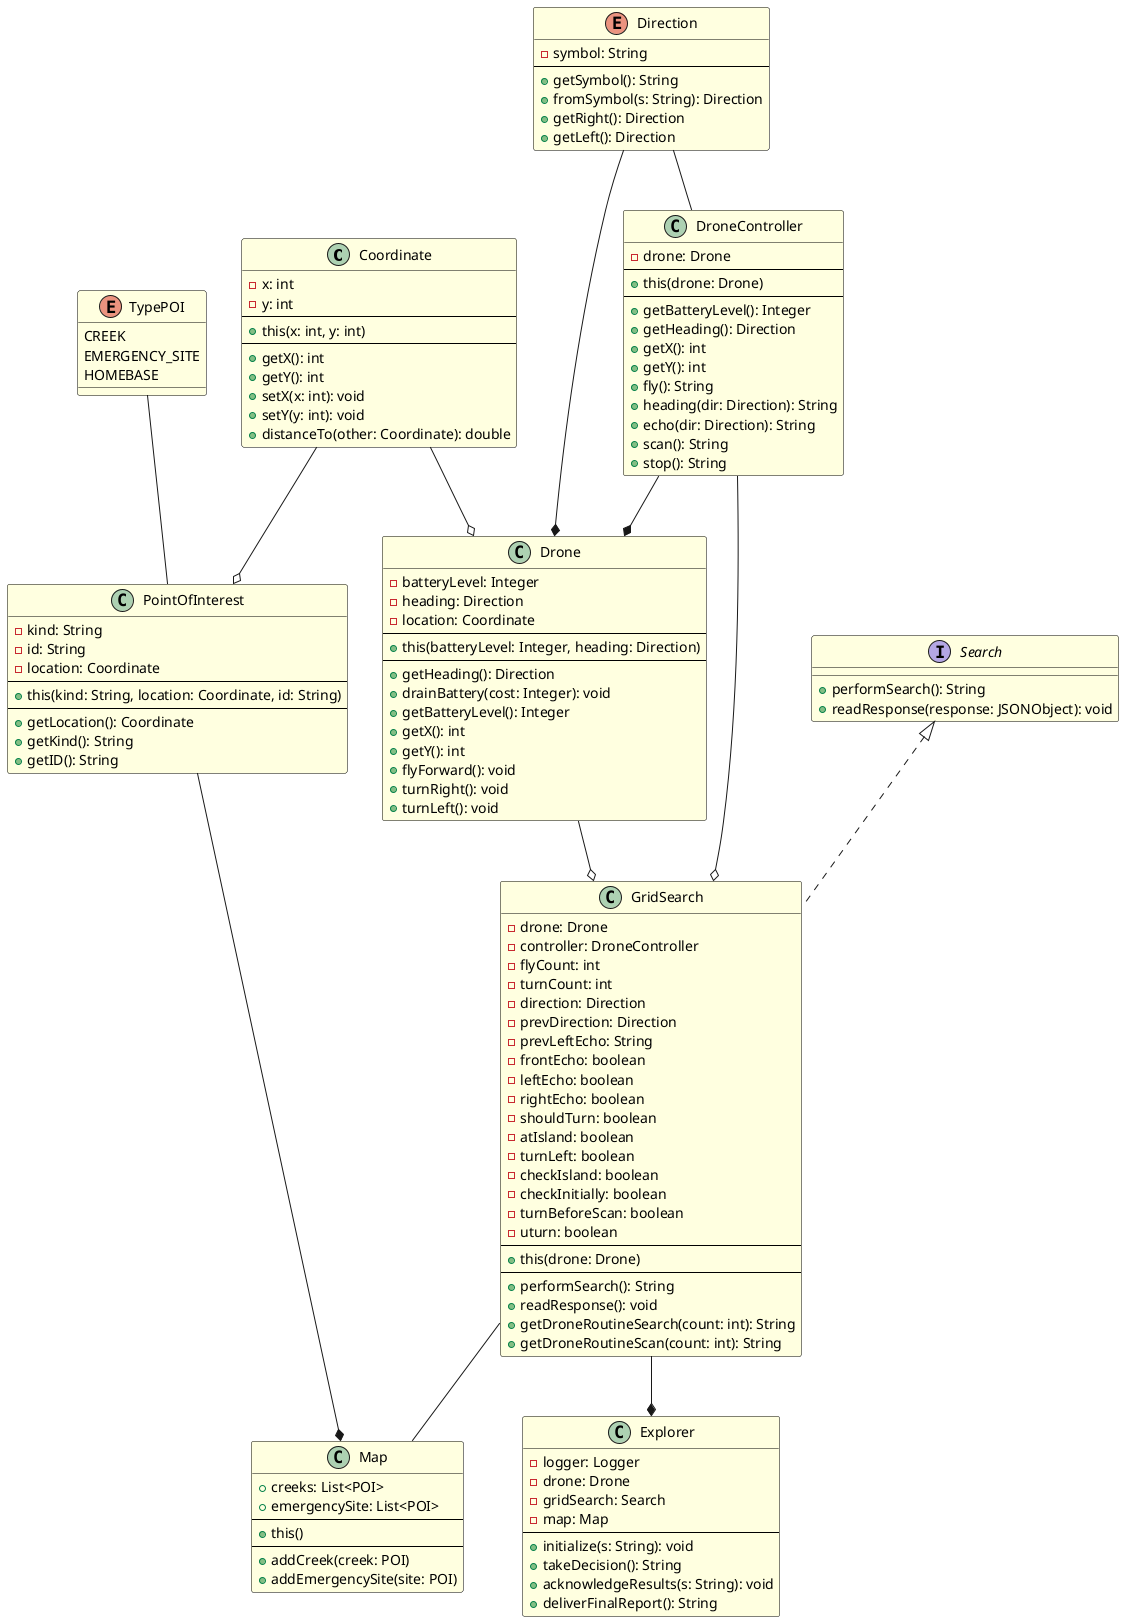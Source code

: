 @startuml A2

!define MyTheme
skinparam class {
    BackgroundColor #LightYellow
    BorderColor #000000
    FontColor #000000
}

skinparam stereotypeCBackgroundColor #LightYellow
skinparam stereotypeCBorderColor #000000
skinparam stereotypeCFontColor #000000

class Coordinate {
    - x: int
    - y: int
    --
    + this(x: int, y: int)
    --
    + getX(): int
    + getY(): int
    + setX(x: int): void
    + setY(y: int): void
    + distanceTo(other: Coordinate): double
}

enum Direction {
  - symbol: String
  --
  + getSymbol(): String
  + fromSymbol(s: String): Direction
  + getRight(): Direction
  + getLeft(): Direction
}

class Drone {
  - batteryLevel: Integer
  - heading: Direction
  - location: Coordinate
  --
  + this(batteryLevel: Integer, heading: Direction)
  --
  + getHeading(): Direction
  + drainBattery(cost: Integer): void
  + getBatteryLevel(): Integer
  + getX(): int
  + getY(): int
  + flyForward(): void
  + turnRight(): void
  + turnLeft(): void
}

class DroneController {
  - drone: Drone
  --
  + this(drone: Drone)
  --
  + getBatteryLevel(): Integer
  + getHeading(): Direction
  + getX(): int
  + getY(): int
  + fly(): String
  + heading(dir: Direction): String
  + echo(dir: Direction): String
  + scan(): String
  + stop(): String
}

class Map {
    + creeks: List<POI>
    + emergencySite: List<POI>
    --
    + this()
    --
    + addCreek(creek: POI)
    + addEmergencySite(site: POI)
}

enum TypePOI {
  CREEK
  EMERGENCY_SITE
  HOMEBASE
}

class PointOfInterest {
  - kind: String
  - id: String
  - location: Coordinate
  --
    + this(kind: String, location: Coordinate, id: String)
  --
    + getLocation(): Coordinate
    + getKind(): String
    + getID(): String
}

interface Search {
  + performSearch(): String
  + readResponse(response: JSONObject): void
}

' class Runner {
'   + <<static>> main(): void
' }

class Explorer {
  - logger: Logger
  - drone: Drone
  - gridSearch: Search
  - map: Map
  --
  + initialize(s: String): void
  + takeDecision(): String
  + acknowledgeResults(s: String): void
  + deliverFinalReport(): String
}

class GridSearch {
  - drone: Drone
  - controller: DroneController
  - flyCount: int
  - turnCount: int
  - direction: Direction
  - prevDirection: Direction
  - prevLeftEcho: String
  - frontEcho: boolean
  - leftEcho: boolean
  - rightEcho: boolean
  - shouldTurn: boolean
  - atIsland: boolean
  - turnLeft: boolean
  - checkIsland: boolean
  - checkInitially: boolean
  - turnBeforeScan: boolean
  - uturn: boolean
  --
  + this(drone: Drone)
  --
  + performSearch(): String
  + readResponse(): void
  + getDroneRoutineSearch(count: int): String
  + getDroneRoutineScan(count: int): String
}




Search <|.. GridSearch
Coordinate --o Drone
Coordinate --o PointOfInterest
DroneController --* Drone
PointOfInterest --* Map

Drone --o GridSearch
DroneController --o GridSearch

GridSearch --* Explorer

Direction --* Drone

Direction -- DroneController

GridSearch -- Map

TypePOI -- PointOfInterest


@enduml